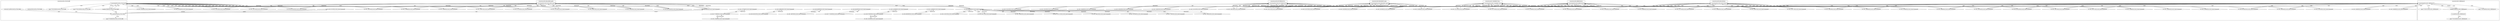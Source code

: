 digraph G {
	"1_fwatchdog#ServerID_6dcbcc88d5-mp48t"->"10.1.80.1:33576#ServerID_OuterContainerID"[ label="RESPONSE" ];
	"10.1.80.1:56526#ServerID_OuterContainerID"->"1_fwatchdog#ServerID_667d78fb58-847xt"[ label="GET" ];
	"1_fwatchdog#ServerID_667d78fb58-847xt"->"10.1.80.1:56526#ServerID_OuterContainerID"[ label="RESPONSE" ];
	"10.1.80.1:33576#ServerID_OuterContainerID"->"1_fwatchdog#ServerID_6dcbcc88d5-mp48t"[ label="GET" ];
	"10.1.80.1:56524#ServerID_OuterContainerID"->"1_fwatchdog#ServerID_667d78fb58-847xt"[ label="GET" ];
	"10.1.80.1:33574#ServerID_OuterContainerID"->"1_fwatchdog#ServerID_6dcbcc88d5-mp48t"[ label="GET" ];
	"1_fwatchdog#ServerID_6dcbcc88d5-mp48t"->"10.1.80.1:33574#ServerID_OuterContainerID"[ label="RESPONSE" ];
	"1_fwatchdog#ServerID_667d78fb58-847xt"->"10.1.80.1:56524#ServerID_OuterContainerID"[ label="RESPONSE" ];
	"10.1.80.1:55416#ServerID_OuterContainerID"->"1_fwatchdog#ServerID_8665dd9487-pdgrc"[ label="GET" ];
	"1_fwatchdog#ServerID_8665dd9487-pdgrc"->"10.1.80.1:55416#ServerID_OuterContainerID"[ label="RESPONSE" ];
	"10.1.80.1:55414#ServerID_OuterContainerID"->"1_fwatchdog#ServerID_8665dd9487-pdgrc"[ label="GET" ];
	"1_fwatchdog#ServerID_8665dd9487-pdgrc"->"10.1.80.1:55414#ServerID_OuterContainerID"[ label="RESPONSE" ];
	"10.1.80.1:52722#ServerID_OuterContainerID"->"1_fwatchdog#ServerID_76c96688d7-9bscs"[ label="GET" ];
	"1_fwatchdog#ServerID_76c96688d7-9bscs"->"10.1.80.1:52722#ServerID_OuterContainerID"[ label="RESPONSE" ];
	"10.1.80.1:52723#ServerID_OuterContainerID"->"1_fwatchdog#ServerID_76c96688d7-9bscs"[ label="GET" ];
	"1_fwatchdog#ServerID_76c96688d7-9bscs"->"10.1.80.1:52723#ServerID_OuterContainerID"[ label="RESPONSE" ];
	"10.1.80.183:55304#ServerID_OuterContainerID"->"1_fwatchdog#ServerID_6dcbcc88d5-mp48t"[ label="POST" ];
	"1_fwatchdog#ServerID_6dcbcc88d5-mp48t"->"gateway:8080#ServerID_OuterContainerID"[ label="POST" ];
	"1_fwatchdog#ServerID_6dcbcc88d5-mp48t"->"10.1.80.183:8080#ServerID_OuterContainerID"[ label="POST" ];
	"10.1.80.183:39226#ServerID_OuterContainerID"->"1_fwatchdog#ServerID_667d78fb58-847xt"[ label="POST" ];
	"1_fwatchdog#ServerID_667d78fb58-847xt"->"10.1.80.183:39226#ServerID_OuterContainerID"[ label="RESPONSE" ];
	"10.1.80.1:56496#ServerID_OuterContainerID"->"1_fwatchdog#ServerID_1f4f60deee3d"[ label="read" ];
	"10.1.80.1:56498#ServerID_OuterContainerID"->"1_fwatchdog#ServerID_1f4f60deee3d"[ label="read" ];
	"1_fwatchdog#ServerID_1f4f60deee3d"->"10.1.80.1:56498#ServerID_OuterContainerID"[ label="write" ];
	"1_fwatchdog#ServerID_1f4f60deee3d"->"10.1.80.1:56496#ServerID_OuterContainerID"[ label="write" ];
	"10.1.80.1:33546#ServerID_OuterContainerID"->"1_fwatchdog#ServerID_e47e2b15aff4"[ label="read" ];
	"1_fwatchdog#ServerID_e47e2b15aff4"->"10.1.80.1:33546#ServerID_OuterContainerID"[ label="write" ];
	"10.1.80.1:33548#ServerID_OuterContainerID"->"1_fwatchdog#ServerID_e47e2b15aff4"[ label="read" ];
	"1_fwatchdog#ServerID_e47e2b15aff4"->"10.1.80.1:33548#ServerID_OuterContainerID"[ label="write" ];
	"10.1.80.183:8080#ServerID_OuterContainerID"->"1_fwatchdog#ServerID_6dcbcc88d5-mp48t"[ label="RESPONSE" ];
	"gateway:8080#ServerID_OuterContainerID"->"1_fwatchdog#ServerID_6dcbcc88d5-mp48t"[ label="RESPONSE" ];
	"1_fwatchdog#ServerID_6dcbcc88d5-mp48t"->"10.1.80.183:55304#ServerID_OuterContainerID"[ label="RESPONSE" ];
	"10.1.80.1:56570#ServerID_OuterContainerID"->"1_fwatchdog#ServerID_667d78fb58-847xt"[ label="GET" ];
	"10.1.80.1:56571#ServerID_OuterContainerID"->"1_fwatchdog#ServerID_667d78fb58-847xt"[ label="GET" ];
	"1_fwatchdog#ServerID_667d78fb58-847xt"->"10.1.80.1:56571#ServerID_OuterContainerID"[ label="RESPONSE" ];
	"1_fwatchdog#ServerID_667d78fb58-847xt"->"10.1.80.1:56570#ServerID_OuterContainerID"[ label="RESPONSE" ];
	"10.1.80.1:33621#ServerID_OuterContainerID"->"1_fwatchdog#ServerID_6dcbcc88d5-mp48t"[ label="GET" ];
	"10.1.80.1:33620#ServerID_OuterContainerID"->"1_fwatchdog#ServerID_6dcbcc88d5-mp48t"[ label="GET" ];
	"1_fwatchdog#ServerID_6dcbcc88d5-mp48t"->"10.1.80.1:33621#ServerID_OuterContainerID"[ label="RESPONSE" ];
	"1_fwatchdog#ServerID_6dcbcc88d5-mp48t"->"10.1.80.1:33620#ServerID_OuterContainerID"[ label="RESPONSE" ];
	"10.1.80.1:55460#ServerID_OuterContainerID"->"1_fwatchdog#ServerID_8665dd9487-pdgrc"[ label="GET" ];
	"1_fwatchdog#ServerID_8665dd9487-pdgrc"->"10.1.80.1:55460#ServerID_OuterContainerID"[ label="RESPONSE" ];
	"10.1.80.1:55462#ServerID_OuterContainerID"->"1_fwatchdog#ServerID_8665dd9487-pdgrc"[ label="GET" ];
	"1_fwatchdog#ServerID_8665dd9487-pdgrc"->"10.1.80.1:55462#ServerID_OuterContainerID"[ label="RESPONSE" ];
	"10.1.80.1:52770#ServerID_OuterContainerID"->"1_fwatchdog#ServerID_76c96688d7-9bscs"[ label="GET" ];
	"1_fwatchdog#ServerID_76c96688d7-9bscs"->"10.1.80.1:52770#ServerID_OuterContainerID"[ label="RESPONSE" ];
	"10.1.80.1:52768#ServerID_OuterContainerID"->"1_fwatchdog#ServerID_76c96688d7-9bscs"[ label="GET" ];
	"1_fwatchdog#ServerID_76c96688d7-9bscs"->"10.1.80.1:52768#ServerID_OuterContainerID"[ label="RESPONSE" ];
	"10.1.80.183:55340#ServerID_OuterContainerID"->"1_fwatchdog#ServerID_6dcbcc88d5-mp48t"[ label="POST" ];
	"1_fwatchdog#ServerID_6dcbcc88d5-mp48t"->"gateway:8080#ServerID_OuterContainerID"[ label="POST" ];
	"1_fwatchdog#ServerID_6dcbcc88d5-mp48t"->"10.1.80.183:8080#ServerID_OuterContainerID"[ label="POST" ];
	"10.1.80.183:39262#ServerID_OuterContainerID"->"1_fwatchdog#ServerID_667d78fb58-847xt"[ label="POST" ];
	"1_fwatchdog#ServerID_667d78fb58-847xt"->"10.1.80.183:39262#ServerID_OuterContainerID"[ label="RESPONSE" ];
	"10.1.80.183:8080#ServerID_OuterContainerID"->"1_fwatchdog#ServerID_6dcbcc88d5-mp48t"[ label="RESPONSE" ];
	"gateway:8080#ServerID_OuterContainerID"->"1_fwatchdog#ServerID_6dcbcc88d5-mp48t"[ label="RESPONSE" ];
	"1_fwatchdog#ServerID_6dcbcc88d5-mp48t"->"10.1.80.183:55340#ServerID_OuterContainerID"[ label="RESPONSE" ];
	"10.1.80.1:56618#ServerID_OuterContainerID"->"1_fwatchdog#ServerID_667d78fb58-847xt"[ label="GET" ];
	"10.1.80.1:56619#ServerID_OuterContainerID"->"1_fwatchdog#ServerID_667d78fb58-847xt"[ label="GET" ];
	"1_fwatchdog#ServerID_667d78fb58-847xt"->"10.1.80.1:56619#ServerID_OuterContainerID"[ label="RESPONSE" ];
	"1_fwatchdog#ServerID_667d78fb58-847xt"->"10.1.80.1:56618#ServerID_OuterContainerID"[ label="RESPONSE" ];
	"10.1.80.1:33670#ServerID_OuterContainerID"->"1_fwatchdog#ServerID_6dcbcc88d5-mp48t"[ label="GET" ];
	"1_fwatchdog#ServerID_6dcbcc88d5-mp48t"->"10.1.80.1:33670#ServerID_OuterContainerID"[ label="RESPONSE" ];
	"10.1.80.1:33668#ServerID_OuterContainerID"->"1_fwatchdog#ServerID_6dcbcc88d5-mp48t"[ label="GET" ];
	"1_fwatchdog#ServerID_6dcbcc88d5-mp48t"->"10.1.80.1:33668#ServerID_OuterContainerID"[ label="RESPONSE" ];
	"10.1.80.1:55510#ServerID_OuterContainerID"->"1_fwatchdog#ServerID_8665dd9487-pdgrc"[ label="GET" ];
	"1_fwatchdog#ServerID_8665dd9487-pdgrc"->"10.1.80.1:55510#ServerID_OuterContainerID"[ label="RESPONSE" ];
	"10.1.80.1:55511#ServerID_OuterContainerID"->"1_fwatchdog#ServerID_8665dd9487-pdgrc"[ label="GET" ];
	"1_fwatchdog#ServerID_8665dd9487-pdgrc"->"10.1.80.1:55511#ServerID_OuterContainerID"[ label="RESPONSE" ];
	"10.1.80.1:52819#ServerID_OuterContainerID"->"1_fwatchdog#ServerID_76c96688d7-9bscs"[ label="GET" ];
	"10.1.80.1:52818#ServerID_OuterContainerID"->"1_fwatchdog#ServerID_76c96688d7-9bscs"[ label="GET" ];
	"1_fwatchdog#ServerID_76c96688d7-9bscs"->"10.1.80.1:52818#ServerID_OuterContainerID"[ label="RESPONSE" ];
	"1_fwatchdog#ServerID_76c96688d7-9bscs"->"10.1.80.1:52819#ServerID_OuterContainerID"[ label="RESPONSE" ];
	"10.1.80.1:56646#ServerID_OuterContainerID"->"1_fwatchdog#ServerID_667d78fb58-847xt"[ label="GET" ];
	"10.1.80.1:56648#ServerID_OuterContainerID"->"1_fwatchdog#ServerID_667d78fb58-847xt"[ label="GET" ];
	"1_fwatchdog#ServerID_667d78fb58-847xt"->"10.1.80.1:56646#ServerID_OuterContainerID"[ label="RESPONSE" ];
	"1_fwatchdog#ServerID_667d78fb58-847xt"->"10.1.80.1:56648#ServerID_OuterContainerID"[ label="RESPONSE" ];
	"10.1.80.1:33696#ServerID_OuterContainerID"->"1_fwatchdog#ServerID_6dcbcc88d5-mp48t"[ label="GET" ];
	"1_fwatchdog#ServerID_6dcbcc88d5-mp48t"->"10.1.80.1:33696#ServerID_OuterContainerID"[ label="RESPONSE" ];
	"10.1.80.1:33697#ServerID_OuterContainerID"->"1_fwatchdog#ServerID_6dcbcc88d5-mp48t"[ label="GET" ];
	"1_fwatchdog#ServerID_6dcbcc88d5-mp48t"->"10.1.80.1:33697#ServerID_OuterContainerID"[ label="RESPONSE" ];
	"10.1.80.1:55539#ServerID_OuterContainerID"->"1_fwatchdog#ServerID_8665dd9487-pdgrc"[ label="GET" ];
	"10.1.80.1:55538#ServerID_OuterContainerID"->"1_fwatchdog#ServerID_8665dd9487-pdgrc"[ label="GET" ];
	"1_fwatchdog#ServerID_8665dd9487-pdgrc"->"10.1.80.1:55539#ServerID_OuterContainerID"[ label="RESPONSE" ];
	"1_fwatchdog#ServerID_8665dd9487-pdgrc"->"10.1.80.1:55538#ServerID_OuterContainerID"[ label="RESPONSE" ];
	"10.1.80.1:52847#ServerID_OuterContainerID"->"1_fwatchdog#ServerID_76c96688d7-9bscs"[ label="GET" ];
	"10.1.80.1:52846#ServerID_OuterContainerID"->"1_fwatchdog#ServerID_76c96688d7-9bscs"[ label="GET" ];
	"1_fwatchdog#ServerID_76c96688d7-9bscs"->"10.1.80.1:52846#ServerID_OuterContainerID"[ label="RESPONSE" ];
	"1_fwatchdog#ServerID_76c96688d7-9bscs"->"10.1.80.1:52847#ServerID_OuterContainerID"[ label="RESPONSE" ];
	"10.1.80.1:56678#ServerID_OuterContainerID"->"1_fwatchdog#ServerID_667d78fb58-847xt"[ label="GET" ];
	"1_fwatchdog#ServerID_667d78fb58-847xt"->"10.1.80.1:56678#ServerID_OuterContainerID"[ label="RESPONSE" ];
	"10.1.80.1:56680#ServerID_OuterContainerID"->"1_fwatchdog#ServerID_667d78fb58-847xt"[ label="GET" ];
	"1_fwatchdog#ServerID_667d78fb58-847xt"->"10.1.80.1:56680#ServerID_OuterContainerID"[ label="RESPONSE" ];
	"10.1.80.1:33728#ServerID_OuterContainerID"->"1_fwatchdog#ServerID_6dcbcc88d5-mp48t"[ label="GET" ];
	"10.1.80.1:33730#ServerID_OuterContainerID"->"1_fwatchdog#ServerID_6dcbcc88d5-mp48t"[ label="GET" ];
	"1_fwatchdog#ServerID_6dcbcc88d5-mp48t"->"10.1.80.1:33730#ServerID_OuterContainerID"[ label="RESPONSE" ];
	"1_fwatchdog#ServerID_6dcbcc88d5-mp48t"->"10.1.80.1:33728#ServerID_OuterContainerID"[ label="RESPONSE" ];
	"10.1.80.1:55568#ServerID_OuterContainerID"->"1_fwatchdog#ServerID_8665dd9487-pdgrc"[ label="GET" ];
	"1_fwatchdog#ServerID_8665dd9487-pdgrc"->"10.1.80.1:55568#ServerID_OuterContainerID"[ label="RESPONSE" ];
	"10.1.80.1:55570#ServerID_OuterContainerID"->"1_fwatchdog#ServerID_8665dd9487-pdgrc"[ label="GET" ];
	"10.1.80.1:52877#ServerID_OuterContainerID"->"1_fwatchdog#ServerID_76c96688d7-9bscs"[ label="GET" ];
	"1_fwatchdog#ServerID_8665dd9487-pdgrc"->"10.1.80.1:55570#ServerID_OuterContainerID"[ label="RESPONSE" ];
	"10.1.80.1:55388#ServerID_OuterContainerID"->"1_fwatchdog#ServerID_d68681b9e3dc"[ label="read" ];
	"1_fwatchdog#ServerID_76c96688d7-9bscs"->"10.1.80.1:52877#ServerID_OuterContainerID"[ label="RESPONSE" ];
	"1_fwatchdog#ServerID_d68681b9e3dc"->"10.1.80.1:55388#ServerID_OuterContainerID"[ label="write" ];
	"10.1.80.1:55386#ServerID_OuterContainerID"->"1_fwatchdog#ServerID_d68681b9e3dc"[ label="read" ];
	"1_fwatchdog#ServerID_d68681b9e3dc"->"10.1.80.1:55386#ServerID_OuterContainerID"[ label="write" ];
	"10.1.80.1:52694#ServerID_OuterContainerID"->"1_fwatchdog#ServerID_bd3e51d82a9e"[ label="read" ];
	"10.1.80.1:52696#ServerID_OuterContainerID"->"1_fwatchdog#ServerID_bd3e51d82a9e"[ label="read" ];
	"1_fwatchdog#ServerID_bd3e51d82a9e"->"10.1.80.1:52696#ServerID_OuterContainerID"[ label="write" ];
	"1_fwatchdog#ServerID_bd3e51d82a9e"->"10.1.80.1:52694#ServerID_OuterContainerID"[ label="write" ];
	"10.1.80.1:56526#ServerID_OuterContainerID"->"1_fwatchdog#ServerID_1f4f60deee3d"[ label="read" ];
	"10.1.80.1:56524#ServerID_OuterContainerID"->"1_fwatchdog#ServerID_1f4f60deee3d"[ label="read" ];
	"1_fwatchdog#ServerID_1f4f60deee3d"->"10.1.80.1:56526#ServerID_OuterContainerID"[ label="write" ];
	"1_fwatchdog#ServerID_1f4f60deee3d"->"10.1.80.1:56524#ServerID_OuterContainerID"[ label="write" ];
	"10.1.80.1:33574#ServerID_OuterContainerID"->"1_fwatchdog#ServerID_e47e2b15aff4"[ label="read" ];
	"1_fwatchdog#ServerID_e47e2b15aff4"->"10.1.80.1:33574#ServerID_OuterContainerID"[ label="write" ];
	"10.1.80.1:33576#ServerID_OuterContainerID"->"1_fwatchdog#ServerID_e47e2b15aff4"[ label="read" ];
	"1_fwatchdog#ServerID_e47e2b15aff4"->"10.1.80.1:33576#ServerID_OuterContainerID"[ label="write" ];
	"10.1.80.1:55416#ServerID_OuterContainerID"->"1_fwatchdog#ServerID_d68681b9e3dc"[ label="read" ];
	"10.1.80.1:55414#ServerID_OuterContainerID"->"1_fwatchdog#ServerID_d68681b9e3dc"[ label="read" ];
	"1_fwatchdog#ServerID_d68681b9e3dc"->"10.1.80.1:55416#ServerID_OuterContainerID"[ label="write" ];
	"1_fwatchdog#ServerID_d68681b9e3dc"->"10.1.80.1:55414#ServerID_OuterContainerID"[ label="write" ];
	"10.1.80.1:52723#ServerID_OuterContainerID"->"1_fwatchdog#ServerID_bd3e51d82a9e"[ label="read" ];
	"10.1.80.1:52722#ServerID_OuterContainerID"->"1_fwatchdog#ServerID_bd3e51d82a9e"[ label="read" ];
	"1_fwatchdog#ServerID_bd3e51d82a9e"->"10.1.80.1:52722#ServerID_OuterContainerID"[ label="write" ];
	"10.1.80.183:55304#ServerID_OuterContainerID"->"1_fwatchdog#ServerID_e47e2b15aff4"[ label="read" ];
	"1_fwatchdog#ServerID_e47e2b15aff4"->"pipe:[77302195]#ServerID_e47e2b15aff4"[ label="write" ];
	"1_fwatchdog#ServerID_bd3e51d82a9e"->"10.1.80.1:52723#ServerID_OuterContainerID"[ label="write" ];
	"1_fwatchdog#ServerID_e47e2b15aff4"->"localhost:3000#ServerID_e47e2b15aff4"[ label="connect" ];
	"localhost:3000#ServerID_e47e2b15aff4"->"1_fwatchdog#ServerID_e47e2b15aff4"[ label="read" ];
	"1_fwatchdog#ServerID_e47e2b15aff4"->"localhost:3000#ServerID_e47e2b15aff4"[ label="write" ];
	"localhost:3000#ServerID_e47e2b15aff4"->"9_node#ServerID_e47e2b15aff4"[ label="read" ];
	"9_node#ServerID_e47e2b15aff4"->"pipe:[77303685]#ServerID_e47e2b15aff4"[ label="write" ];
	"/etc/hosts#ServerID_e47e2b15aff4"->"9_node#ServerID_e47e2b15aff4"[ label="read" ];
	"/etc/resolv.conf#ServerID_e47e2b15aff4"->"9_node#ServerID_e47e2b15aff4"[ label="read" ];
	"9_node#ServerID_e47e2b15aff4"->"10.152.183.10:53#ServerID_OuterContainerID"[ label="sendto" ];
	"10.152.183.10:53#ServerID_OuterContainerID"->"9_node#ServerID_e47e2b15aff4"[ label="recvfrom" ];
	"10.1.80.183:39226#ServerID_OuterContainerID"->"1_fwatchdog#ServerID_1f4f60deee3d"[ label="read" ];
	"1_fwatchdog#ServerID_1f4f60deee3d"->"pipe:[77303347]#ServerID_1f4f60deee3d"[ label="write" ];
	"localhost:3000#ServerID_1f4f60deee3d"->"1_fwatchdog#ServerID_1f4f60deee3d"[ label="read" ];
	"9_node#ServerID_e47e2b15aff4"->"gateway:8080#ServerID_OuterContainerID"[ label="connect" ];
	"1_fwatchdog#ServerID_1f4f60deee3d"->"localhost:3000#ServerID_1f4f60deee3d"[ label="connect" ];
	"1_fwatchdog#ServerID_1f4f60deee3d"->"localhost:3000#ServerID_1f4f60deee3d"[ label="write" ];
	"localhost:3000#ServerID_1f4f60deee3d"->"10_node#ServerID_1f4f60deee3d"[ label="read" ];
	"10_node#ServerID_1f4f60deee3d"->"pipe:[77302348]#ServerID_1f4f60deee3d"[ label="write" ];
	"1_fwatchdog#ServerID_1f4f60deee3d"->"pipe:[77303348]#ServerID_1f4f60deee3d"[ label="write" ];
	"1_fwatchdog#ServerID_1f4f60deee3d"->"10.1.80.183:39226#ServerID_OuterContainerID"[ label="write" ];
	"gateway:8080#ServerID_OuterContainerID"->"9_node#ServerID_e47e2b15aff4"[ label="read" ];
	"1_fwatchdog#ServerID_e47e2b15aff4"->"pipe:[77302196]#ServerID_e47e2b15aff4"[ label="write" ];
	"1_fwatchdog#ServerID_e47e2b15aff4"->"10.1.80.183:55304#ServerID_OuterContainerID"[ label="write" ];
	"10.1.80.1:56570#ServerID_OuterContainerID"->"1_fwatchdog#ServerID_1f4f60deee3d"[ label="read" ];
	"10.1.80.1:56571#ServerID_OuterContainerID"->"1_fwatchdog#ServerID_1f4f60deee3d"[ label="read" ];
	"1_fwatchdog#ServerID_1f4f60deee3d"->"10.1.80.1:56571#ServerID_OuterContainerID"[ label="write" ];
	"10.1.80.1:33621#ServerID_OuterContainerID"->"1_fwatchdog#ServerID_e47e2b15aff4"[ label="read" ];
	"1_fwatchdog#ServerID_e47e2b15aff4"->"10.1.80.1:33621#ServerID_OuterContainerID"[ label="write" ];
	"1_fwatchdog#ServerID_1f4f60deee3d"->"10.1.80.1:56570#ServerID_OuterContainerID"[ label="write" ];
	"10.1.80.1:33620#ServerID_OuterContainerID"->"1_fwatchdog#ServerID_e47e2b15aff4"[ label="read" ];
	"1_fwatchdog#ServerID_e47e2b15aff4"->"10.1.80.1:33620#ServerID_OuterContainerID"[ label="write" ];
	"10.1.80.1:55460#ServerID_OuterContainerID"->"1_fwatchdog#ServerID_d68681b9e3dc"[ label="read" ];
	"1_fwatchdog#ServerID_d68681b9e3dc"->"10.1.80.1:55460#ServerID_OuterContainerID"[ label="write" ];
	"10.1.80.1:55462#ServerID_OuterContainerID"->"1_fwatchdog#ServerID_d68681b9e3dc"[ label="read" ];
	"1_fwatchdog#ServerID_d68681b9e3dc"->"10.1.80.1:55462#ServerID_OuterContainerID"[ label="write" ];
	"10.1.80.1:52770#ServerID_OuterContainerID"->"1_fwatchdog#ServerID_bd3e51d82a9e"[ label="read" ];
	"1_fwatchdog#ServerID_bd3e51d82a9e"->"10.1.80.1:52770#ServerID_OuterContainerID"[ label="write" ];
	"10.1.80.1:52768#ServerID_OuterContainerID"->"1_fwatchdog#ServerID_bd3e51d82a9e"[ label="read" ];
	"1_fwatchdog#ServerID_bd3e51d82a9e"->"10.1.80.1:52768#ServerID_OuterContainerID"[ label="write" ];
	"10.1.80.183:55340#ServerID_OuterContainerID"->"1_fwatchdog#ServerID_e47e2b15aff4"[ label="read" ];
	"10.1.80.183:39262#ServerID_OuterContainerID"->"1_fwatchdog#ServerID_1f4f60deee3d"[ label="read" ];
	"1_fwatchdog#ServerID_1f4f60deee3d"->"10.1.80.183:39262#ServerID_OuterContainerID"[ label="write" ];
	"1_fwatchdog#ServerID_e47e2b15aff4"->"10.1.80.183:55340#ServerID_OuterContainerID"[ label="write" ];
	"10.1.80.1:56618#ServerID_OuterContainerID"->"1_fwatchdog#ServerID_1f4f60deee3d"[ label="read" ];
	"10.1.80.1:56619#ServerID_OuterContainerID"->"1_fwatchdog#ServerID_1f4f60deee3d"[ label="read" ];
	"1_fwatchdog#ServerID_1f4f60deee3d"->"10.1.80.1:56618#ServerID_OuterContainerID"[ label="write" ];
	"10.1.80.1:33668#ServerID_OuterContainerID"->"1_fwatchdog#ServerID_e47e2b15aff4"[ label="read" ];
	"1_fwatchdog#ServerID_1f4f60deee3d"->"10.1.80.1:56619#ServerID_OuterContainerID"[ label="write" ];
	"10.1.80.1:33670#ServerID_OuterContainerID"->"1_fwatchdog#ServerID_e47e2b15aff4"[ label="read" ];
	"1_fwatchdog#ServerID_e47e2b15aff4"->"10.1.80.1:33670#ServerID_OuterContainerID"[ label="write" ];
	"1_fwatchdog#ServerID_e47e2b15aff4"->"10.1.80.1:33668#ServerID_OuterContainerID"[ label="write" ];
	"10.1.80.1:55510#ServerID_OuterContainerID"->"1_fwatchdog#ServerID_d68681b9e3dc"[ label="read" ];
	"1_fwatchdog#ServerID_d68681b9e3dc"->"10.1.80.1:55510#ServerID_OuterContainerID"[ label="write" ];
	"10.1.80.1:55511#ServerID_OuterContainerID"->"1_fwatchdog#ServerID_d68681b9e3dc"[ label="read" ];
	"1_fwatchdog#ServerID_d68681b9e3dc"->"10.1.80.1:55511#ServerID_OuterContainerID"[ label="write" ];
	"10.1.80.1:52818#ServerID_OuterContainerID"->"1_fwatchdog#ServerID_bd3e51d82a9e"[ label="read" ];
	"1_fwatchdog#ServerID_bd3e51d82a9e"->"10.1.80.1:52818#ServerID_OuterContainerID"[ label="write" ];
	"10.1.80.1:52819#ServerID_OuterContainerID"->"1_fwatchdog#ServerID_bd3e51d82a9e"[ label="read" ];
	"1_fwatchdog#ServerID_bd3e51d82a9e"->"10.1.80.1:52819#ServerID_OuterContainerID"[ label="write" ];
	"10.1.80.1:56646#ServerID_OuterContainerID"->"1_fwatchdog#ServerID_1f4f60deee3d"[ label="read" ];
	"10.1.80.1:56648#ServerID_OuterContainerID"->"1_fwatchdog#ServerID_1f4f60deee3d"[ label="read" ];
	"1_fwatchdog#ServerID_1f4f60deee3d"->"10.1.80.1:56646#ServerID_OuterContainerID"[ label="write" ];
	"1_fwatchdog#ServerID_1f4f60deee3d"->"10.1.80.1:56648#ServerID_OuterContainerID"[ label="write" ];
	"10.1.80.1:33697#ServerID_OuterContainerID"->"1_fwatchdog#ServerID_e47e2b15aff4"[ label="read" ];
	"10.1.80.1:33696#ServerID_OuterContainerID"->"1_fwatchdog#ServerID_e47e2b15aff4"[ label="read" ];
	"1_fwatchdog#ServerID_e47e2b15aff4"->"10.1.80.1:33696#ServerID_OuterContainerID"[ label="write" ];
	"1_fwatchdog#ServerID_e47e2b15aff4"->"10.1.80.1:33697#ServerID_OuterContainerID"[ label="write" ];
	"10.1.80.1:55538#ServerID_OuterContainerID"->"1_fwatchdog#ServerID_d68681b9e3dc"[ label="read" ];
	"1_fwatchdog#ServerID_d68681b9e3dc"->"10.1.80.1:55539#ServerID_OuterContainerID"[ label="write" ];
	"10.1.80.1:55539#ServerID_OuterContainerID"->"1_fwatchdog#ServerID_d68681b9e3dc"[ label="read" ];
	"1_fwatchdog#ServerID_d68681b9e3dc"->"10.1.80.1:55538#ServerID_OuterContainerID"[ label="write" ];
	"10.1.80.1:52846#ServerID_OuterContainerID"->"1_fwatchdog#ServerID_bd3e51d82a9e"[ label="read" ];
	"10.1.80.1:52847#ServerID_OuterContainerID"->"1_fwatchdog#ServerID_bd3e51d82a9e"[ label="read" ];
	"1_fwatchdog#ServerID_bd3e51d82a9e"->"10.1.80.1:52846#ServerID_OuterContainerID"[ label="write" ];
	"1_fwatchdog#ServerID_bd3e51d82a9e"->"10.1.80.1:52847#ServerID_OuterContainerID"[ label="write" ];
	"10.1.80.1:56680#ServerID_OuterContainerID"->"1_fwatchdog#ServerID_1f4f60deee3d"[ label="read" ];
	"10.1.80.1:56678#ServerID_OuterContainerID"->"1_fwatchdog#ServerID_1f4f60deee3d"[ label="read" ];
	"1_fwatchdog#ServerID_1f4f60deee3d"->"10.1.80.1:56678#ServerID_OuterContainerID"[ label="write" ];
	"1_fwatchdog#ServerID_1f4f60deee3d"->"10.1.80.1:56680#ServerID_OuterContainerID"[ label="write" ];
	"10.1.80.1:33728#ServerID_OuterContainerID"->"1_fwatchdog#ServerID_e47e2b15aff4"[ label="read" ];
	"1_fwatchdog#ServerID_e47e2b15aff4"->"10.1.80.1:33730#ServerID_OuterContainerID"[ label="write" ];
	"10.1.80.1:33730#ServerID_OuterContainerID"->"1_fwatchdog#ServerID_e47e2b15aff4"[ label="read" ];
	"1_fwatchdog#ServerID_e47e2b15aff4"->"10.1.80.1:33728#ServerID_OuterContainerID"[ label="write" ];
	"10.1.80.1:55570#ServerID_OuterContainerID"->"1_fwatchdog#ServerID_d68681b9e3dc"[ label="read" ];
	"10.1.80.1:55568#ServerID_OuterContainerID"->"1_fwatchdog#ServerID_d68681b9e3dc"[ label="read" ];
	"1_fwatchdog#ServerID_d68681b9e3dc"->"10.1.80.1:55568#ServerID_OuterContainerID"[ label="write" ];
	"1_fwatchdog#ServerID_d68681b9e3dc"->"10.1.80.1:55570#ServerID_OuterContainerID"[ label="write" ];
	"10.1.80.1:52877#ServerID_OuterContainerID"->"1_fwatchdog#ServerID_bd3e51d82a9e"[ label="read" ];
	"10.1.80.1:52876#ServerID_OuterContainerID"->"1_fwatchdog#ServerID_bd3e51d82a9e"[ label="read" ];
	"1_fwatchdog#ServerID_bd3e51d82a9e"->"10.1.80.1:52877#ServerID_OuterContainerID"[ label="write" ];
	"1_fwatchdog#ServerID_bd3e51d82a9e"->"10.1.80.1:52876#ServerID_OuterContainerID"[ label="write" ];
	"10.1.80.1:51406#ServerID_OuterContainerID"->"10.1.80.180:8000#ServerID_OuterContainerID"[ label="GET" ];
	"10.1.80.180:8000#ServerID_OuterContainerID"->"10.1.80.1:51406#ServerID_OuterContainerID"[ label="RESPONSE" ];
	"10.1.80.1:56780#ServerID_OuterContainerID"->"10.1.80.183:8080#ServerID_OuterContainerID"[ label="GET" ];
	"10.1.80.183:8080#ServerID_OuterContainerID"->"10.1.80.1:56780#ServerID_OuterContainerID"[ label="RESPONSE" ];
	"10.1.80.1:7282#ServerID_OuterContainerID"->"10.1.80.183:8080#ServerID_OuterContainerID"[ label="POST" ];
	"10.1.80.183:8080#ServerID_OuterContainerID"->"10.1.80.1:7282#ServerID_OuterContainerID"[ label="RESPONSE" ];
	"10.1.80.183:8080#ServerID_OuterContainerID"->"10.0.88.125:31112#ServerID_OuterContainerID"[ label="RESPONSE" ];
	"10.1.80.1:56824#ServerID_OuterContainerID"->"10.1.80.183:8080#ServerID_OuterContainerID"[ label="GET" ];
	"10.1.80.183:8080#ServerID_OuterContainerID"->"10.1.80.1:56824#ServerID_OuterContainerID"[ label="RESPONSE" ];
	"10.1.80.1:32251#ServerID_OuterContainerID"->"10.1.80.183:8080#ServerID_OuterContainerID"[ label="POST" ];
	"10.1.80.183:8080#ServerID_OuterContainerID"->"10.1.80.1:32251#ServerID_OuterContainerID"[ label="RESPONSE" ];
	"10.1.80.183:8080#ServerID_OuterContainerID"->"10.0.88.125:31112#ServerID_OuterContainerID"[ label="RESPONSE" ];
	"10.1.80.1:65372#ServerID_OuterContainerID"->"10.1.80.183:8080#ServerID_OuterContainerID"[ label="POST" ];
	"10.1.80.183:8080#ServerID_OuterContainerID"->"10.1.80.1:65372#ServerID_OuterContainerID"[ label="RESPONSE" ];
	"10.1.80.1:42300#ServerID_OuterContainerID"->"10.1.80.187:9093#ServerID_OuterContainerID"[ label="GET" ];
	"10.1.80.183:8082#ServerID_OuterContainerID"->"10.1.80.177:32930#ServerID_OuterContainerID"[ label="RESPONSE" ];
	"10.1.80.187:9093#ServerID_OuterContainerID"->"10.1.80.1:42300#ServerID_OuterContainerID"[ label="RESPONSE" ];
	"10.1.80.177:32930#ServerID_OuterContainerID"->"10.1.80.183:8082#ServerID_OuterContainerID"[ label="GET" ];
	"10.1.80.182:8080#ServerID_OuterContainerID"->"10.1.80.1:38076#ServerID_OuterContainerID"[ label="RESPONSE" ];
	"10.1.80.1:38076#ServerID_OuterContainerID"->"10.1.80.182:8080#ServerID_OuterContainerID"[ label="GET" ];
	"10.1.80.1:49602#ServerID_OuterContainerID"->"10.1.80.182:8181#ServerID_OuterContainerID"[ label="GET" ];
	"10.1.80.182:8181#ServerID_OuterContainerID"->"10.1.80.1:49602#ServerID_OuterContainerID"[ label="RESPONSE" ];
	"10.1.80.1:47794#ServerID_OuterContainerID"->"10.1.80.177:9090#ServerID_OuterContainerID"[ label="GET" ];
	"10.1.80.177:9090#ServerID_OuterContainerID"->"10.1.80.1:47794#ServerID_OuterContainerID"[ label="RESPONSE" ];
	"10.1.80.1:47806#ServerID_OuterContainerID"->"10.1.80.177:9090#ServerID_OuterContainerID"[ label="GET" ];
	"10.1.80.177:9090#ServerID_OuterContainerID"->"10.1.80.1:47806#ServerID_OuterContainerID"[ label="RESPONSE" ];
	"10.1.80.1:56902#ServerID_OuterContainerID"->"10.1.80.183:8080#ServerID_OuterContainerID"[ label="GET" ];
	"10.1.80.183:8080#ServerID_OuterContainerID"->"10.1.80.1:56902#ServerID_OuterContainerID"[ label="RESPONSE" ];
	"10.1.80.1:42358#ServerID_OuterContainerID"->"10.1.80.187:9093#ServerID_OuterContainerID"[ label="GET" ];
	"10.1.80.187:9093#ServerID_OuterContainerID"->"10.1.80.1:42358#ServerID_OuterContainerID"[ label="RESPONSE" ];
	"10.1.80.1:56912#ServerID_OuterContainerID"->"10.1.80.183:8080#ServerID_OuterContainerID"[ label="GET" ];
	"10.1.80.183:8080#ServerID_OuterContainerID"->"10.1.80.1:56912#ServerID_OuterContainerID"[ label="RESPONSE" ];
	subgraph "clusterServerID_1f4f60deee3d" {
	label="clusterServerID_1f4f60deee3d";
	"10_node#ServerID_1f4f60deee3d" [ shape=box ];
	"1_fwatchdog#ServerID_1f4f60deee3d" [ shape=box ];
	"localhost:3000#ServerID_1f4f60deee3d" [ shape=diamond ];
	"pipe:[77302348]#ServerID_1f4f60deee3d" [ shape=ellipse ];
	"pipe:[77303347]#ServerID_1f4f60deee3d" [ shape=ellipse ];
	"pipe:[77303348]#ServerID_1f4f60deee3d" [ shape=ellipse ];

}
;
	subgraph "clusterServerID_667d78fb58-847xt" {
	label="clusterServerID_667d78fb58-847xt";
	"1_fwatchdog#ServerID_667d78fb58-847xt" [ shape=box ];

}
;
	subgraph "clusterServerID_6dcbcc88d5-mp48t" {
	label="clusterServerID_6dcbcc88d5-mp48t";
	"1_fwatchdog#ServerID_6dcbcc88d5-mp48t" [ shape=box ];

}
;
	subgraph "clusterServerID_76c96688d7-9bscs" {
	label="clusterServerID_76c96688d7-9bscs";
	"1_fwatchdog#ServerID_76c96688d7-9bscs" [ shape=box ];

}
;
	subgraph "clusterServerID_8665dd9487-pdgrc" {
	label="clusterServerID_8665dd9487-pdgrc";
	"1_fwatchdog#ServerID_8665dd9487-pdgrc" [ shape=box ];

}
;
	subgraph "clusterServerID_OuterContainerID" {
	label="clusterServerID_OuterContainerID";
	"10.0.88.125:31112#ServerID_OuterContainerID" [ shape=diamond ];
	"10.1.80.177:32930#ServerID_OuterContainerID" [ shape=diamond ];
	"10.1.80.177:9090#ServerID_OuterContainerID" [ shape=diamond ];
	"10.1.80.180:8000#ServerID_OuterContainerID" [ shape=diamond ];
	"10.1.80.182:8080#ServerID_OuterContainerID" [ shape=diamond ];
	"10.1.80.182:8181#ServerID_OuterContainerID" [ shape=diamond ];
	"10.1.80.183:39226#ServerID_OuterContainerID" [ shape=diamond ];
	"10.1.80.183:39262#ServerID_OuterContainerID" [ shape=diamond ];
	"10.1.80.183:55304#ServerID_OuterContainerID" [ shape=diamond ];
	"10.1.80.183:55340#ServerID_OuterContainerID" [ shape=diamond ];
	"10.1.80.183:8080#ServerID_OuterContainerID" [ shape=diamond ];
	"10.1.80.183:8082#ServerID_OuterContainerID" [ shape=diamond ];
	"10.1.80.187:9093#ServerID_OuterContainerID" [ shape=diamond ];
	"10.1.80.1:32251#ServerID_OuterContainerID" [ shape=diamond ];
	"10.1.80.1:33546#ServerID_OuterContainerID" [ shape=diamond ];
	"10.1.80.1:33548#ServerID_OuterContainerID" [ shape=diamond ];
	"10.1.80.1:33574#ServerID_OuterContainerID" [ shape=diamond ];
	"10.1.80.1:33576#ServerID_OuterContainerID" [ shape=diamond ];
	"10.1.80.1:33620#ServerID_OuterContainerID" [ shape=diamond ];
	"10.1.80.1:33621#ServerID_OuterContainerID" [ shape=diamond ];
	"10.1.80.1:33668#ServerID_OuterContainerID" [ shape=diamond ];
	"10.1.80.1:33670#ServerID_OuterContainerID" [ shape=diamond ];
	"10.1.80.1:33696#ServerID_OuterContainerID" [ shape=diamond ];
	"10.1.80.1:33697#ServerID_OuterContainerID" [ shape=diamond ];
	"10.1.80.1:33728#ServerID_OuterContainerID" [ shape=diamond ];
	"10.1.80.1:33730#ServerID_OuterContainerID" [ shape=diamond ];
	"10.1.80.1:38076#ServerID_OuterContainerID" [ shape=diamond ];
	"10.1.80.1:42300#ServerID_OuterContainerID" [ shape=diamond ];
	"10.1.80.1:42358#ServerID_OuterContainerID" [ shape=diamond ];
	"10.1.80.1:47794#ServerID_OuterContainerID" [ shape=diamond ];
	"10.1.80.1:47806#ServerID_OuterContainerID" [ shape=diamond ];
	"10.1.80.1:49602#ServerID_OuterContainerID" [ shape=diamond ];
	"10.1.80.1:51406#ServerID_OuterContainerID" [ shape=diamond ];
	"10.1.80.1:52694#ServerID_OuterContainerID" [ shape=diamond ];
	"10.1.80.1:52696#ServerID_OuterContainerID" [ shape=diamond ];
	"10.1.80.1:52722#ServerID_OuterContainerID" [ shape=diamond ];
	"10.1.80.1:52723#ServerID_OuterContainerID" [ shape=diamond ];
	"10.1.80.1:52768#ServerID_OuterContainerID" [ shape=diamond ];
	"10.1.80.1:52770#ServerID_OuterContainerID" [ shape=diamond ];
	"10.1.80.1:52818#ServerID_OuterContainerID" [ shape=diamond ];
	"10.1.80.1:52819#ServerID_OuterContainerID" [ shape=diamond ];
	"10.1.80.1:52846#ServerID_OuterContainerID" [ shape=diamond ];
	"10.1.80.1:52847#ServerID_OuterContainerID" [ shape=diamond ];
	"10.1.80.1:52876#ServerID_OuterContainerID" [ shape=diamond ];
	"10.1.80.1:52877#ServerID_OuterContainerID" [ shape=diamond ];
	"10.1.80.1:55386#ServerID_OuterContainerID" [ shape=diamond ];
	"10.1.80.1:55388#ServerID_OuterContainerID" [ shape=diamond ];
	"10.1.80.1:55414#ServerID_OuterContainerID" [ shape=diamond ];
	"10.1.80.1:55416#ServerID_OuterContainerID" [ shape=diamond ];
	"10.1.80.1:55460#ServerID_OuterContainerID" [ shape=diamond ];
	"10.1.80.1:55462#ServerID_OuterContainerID" [ shape=diamond ];
	"10.1.80.1:55510#ServerID_OuterContainerID" [ shape=diamond ];
	"10.1.80.1:55511#ServerID_OuterContainerID" [ shape=diamond ];
	"10.1.80.1:55538#ServerID_OuterContainerID" [ shape=diamond ];
	"10.1.80.1:55539#ServerID_OuterContainerID" [ shape=diamond ];
	"10.1.80.1:55568#ServerID_OuterContainerID" [ shape=diamond ];
	"10.1.80.1:55570#ServerID_OuterContainerID" [ shape=diamond ];
	"10.1.80.1:56496#ServerID_OuterContainerID" [ shape=diamond ];
	"10.1.80.1:56498#ServerID_OuterContainerID" [ shape=diamond ];
	"10.1.80.1:56524#ServerID_OuterContainerID" [ shape=diamond ];
	"10.1.80.1:56526#ServerID_OuterContainerID" [ shape=diamond ];
	"10.1.80.1:56570#ServerID_OuterContainerID" [ shape=diamond ];
	"10.1.80.1:56571#ServerID_OuterContainerID" [ shape=diamond ];
	"10.1.80.1:56618#ServerID_OuterContainerID" [ shape=diamond ];
	"10.1.80.1:56619#ServerID_OuterContainerID" [ shape=diamond ];
	"10.1.80.1:56646#ServerID_OuterContainerID" [ shape=diamond ];
	"10.1.80.1:56648#ServerID_OuterContainerID" [ shape=diamond ];
	"10.1.80.1:56678#ServerID_OuterContainerID" [ shape=diamond ];
	"10.1.80.1:56680#ServerID_OuterContainerID" [ shape=diamond ];
	"10.1.80.1:56780#ServerID_OuterContainerID" [ shape=diamond ];
	"10.1.80.1:56824#ServerID_OuterContainerID" [ shape=diamond ];
	"10.1.80.1:56902#ServerID_OuterContainerID" [ shape=diamond ];
	"10.1.80.1:56912#ServerID_OuterContainerID" [ shape=diamond ];
	"10.1.80.1:65372#ServerID_OuterContainerID" [ shape=diamond ];
	"10.1.80.1:7282#ServerID_OuterContainerID" [ shape=diamond ];
	"10.152.183.10:53#ServerID_OuterContainerID" [ shape=diamond ];
	"gateway:8080#ServerID_OuterContainerID" [ shape=diamond ];

}
;
	subgraph "clusterServerID_bd3e51d82a9e" {
	label="clusterServerID_bd3e51d82a9e";
	"1_fwatchdog#ServerID_bd3e51d82a9e" [ shape=box ];

}
;
	subgraph "clusterServerID_d68681b9e3dc" {
	label="clusterServerID_d68681b9e3dc";
	"1_fwatchdog#ServerID_d68681b9e3dc" [ shape=box ];

}
;
	subgraph "clusterServerID_e47e2b15aff4" {
	label="clusterServerID_e47e2b15aff4";
	"/etc/hosts#ServerID_e47e2b15aff4" [ shape=ellipse ];
	"/etc/resolv.conf#ServerID_e47e2b15aff4" [ shape=ellipse ];
	"1_fwatchdog#ServerID_e47e2b15aff4" [ shape=box ];
	"9_node#ServerID_e47e2b15aff4" [ shape=box ];
	"localhost:3000#ServerID_e47e2b15aff4" [ shape=diamond ];
	"pipe:[77302195]#ServerID_e47e2b15aff4" [ shape=ellipse ];
	"pipe:[77302196]#ServerID_e47e2b15aff4" [ shape=ellipse ];
	"pipe:[77303685]#ServerID_e47e2b15aff4" [ shape=ellipse ];

}
;

}
